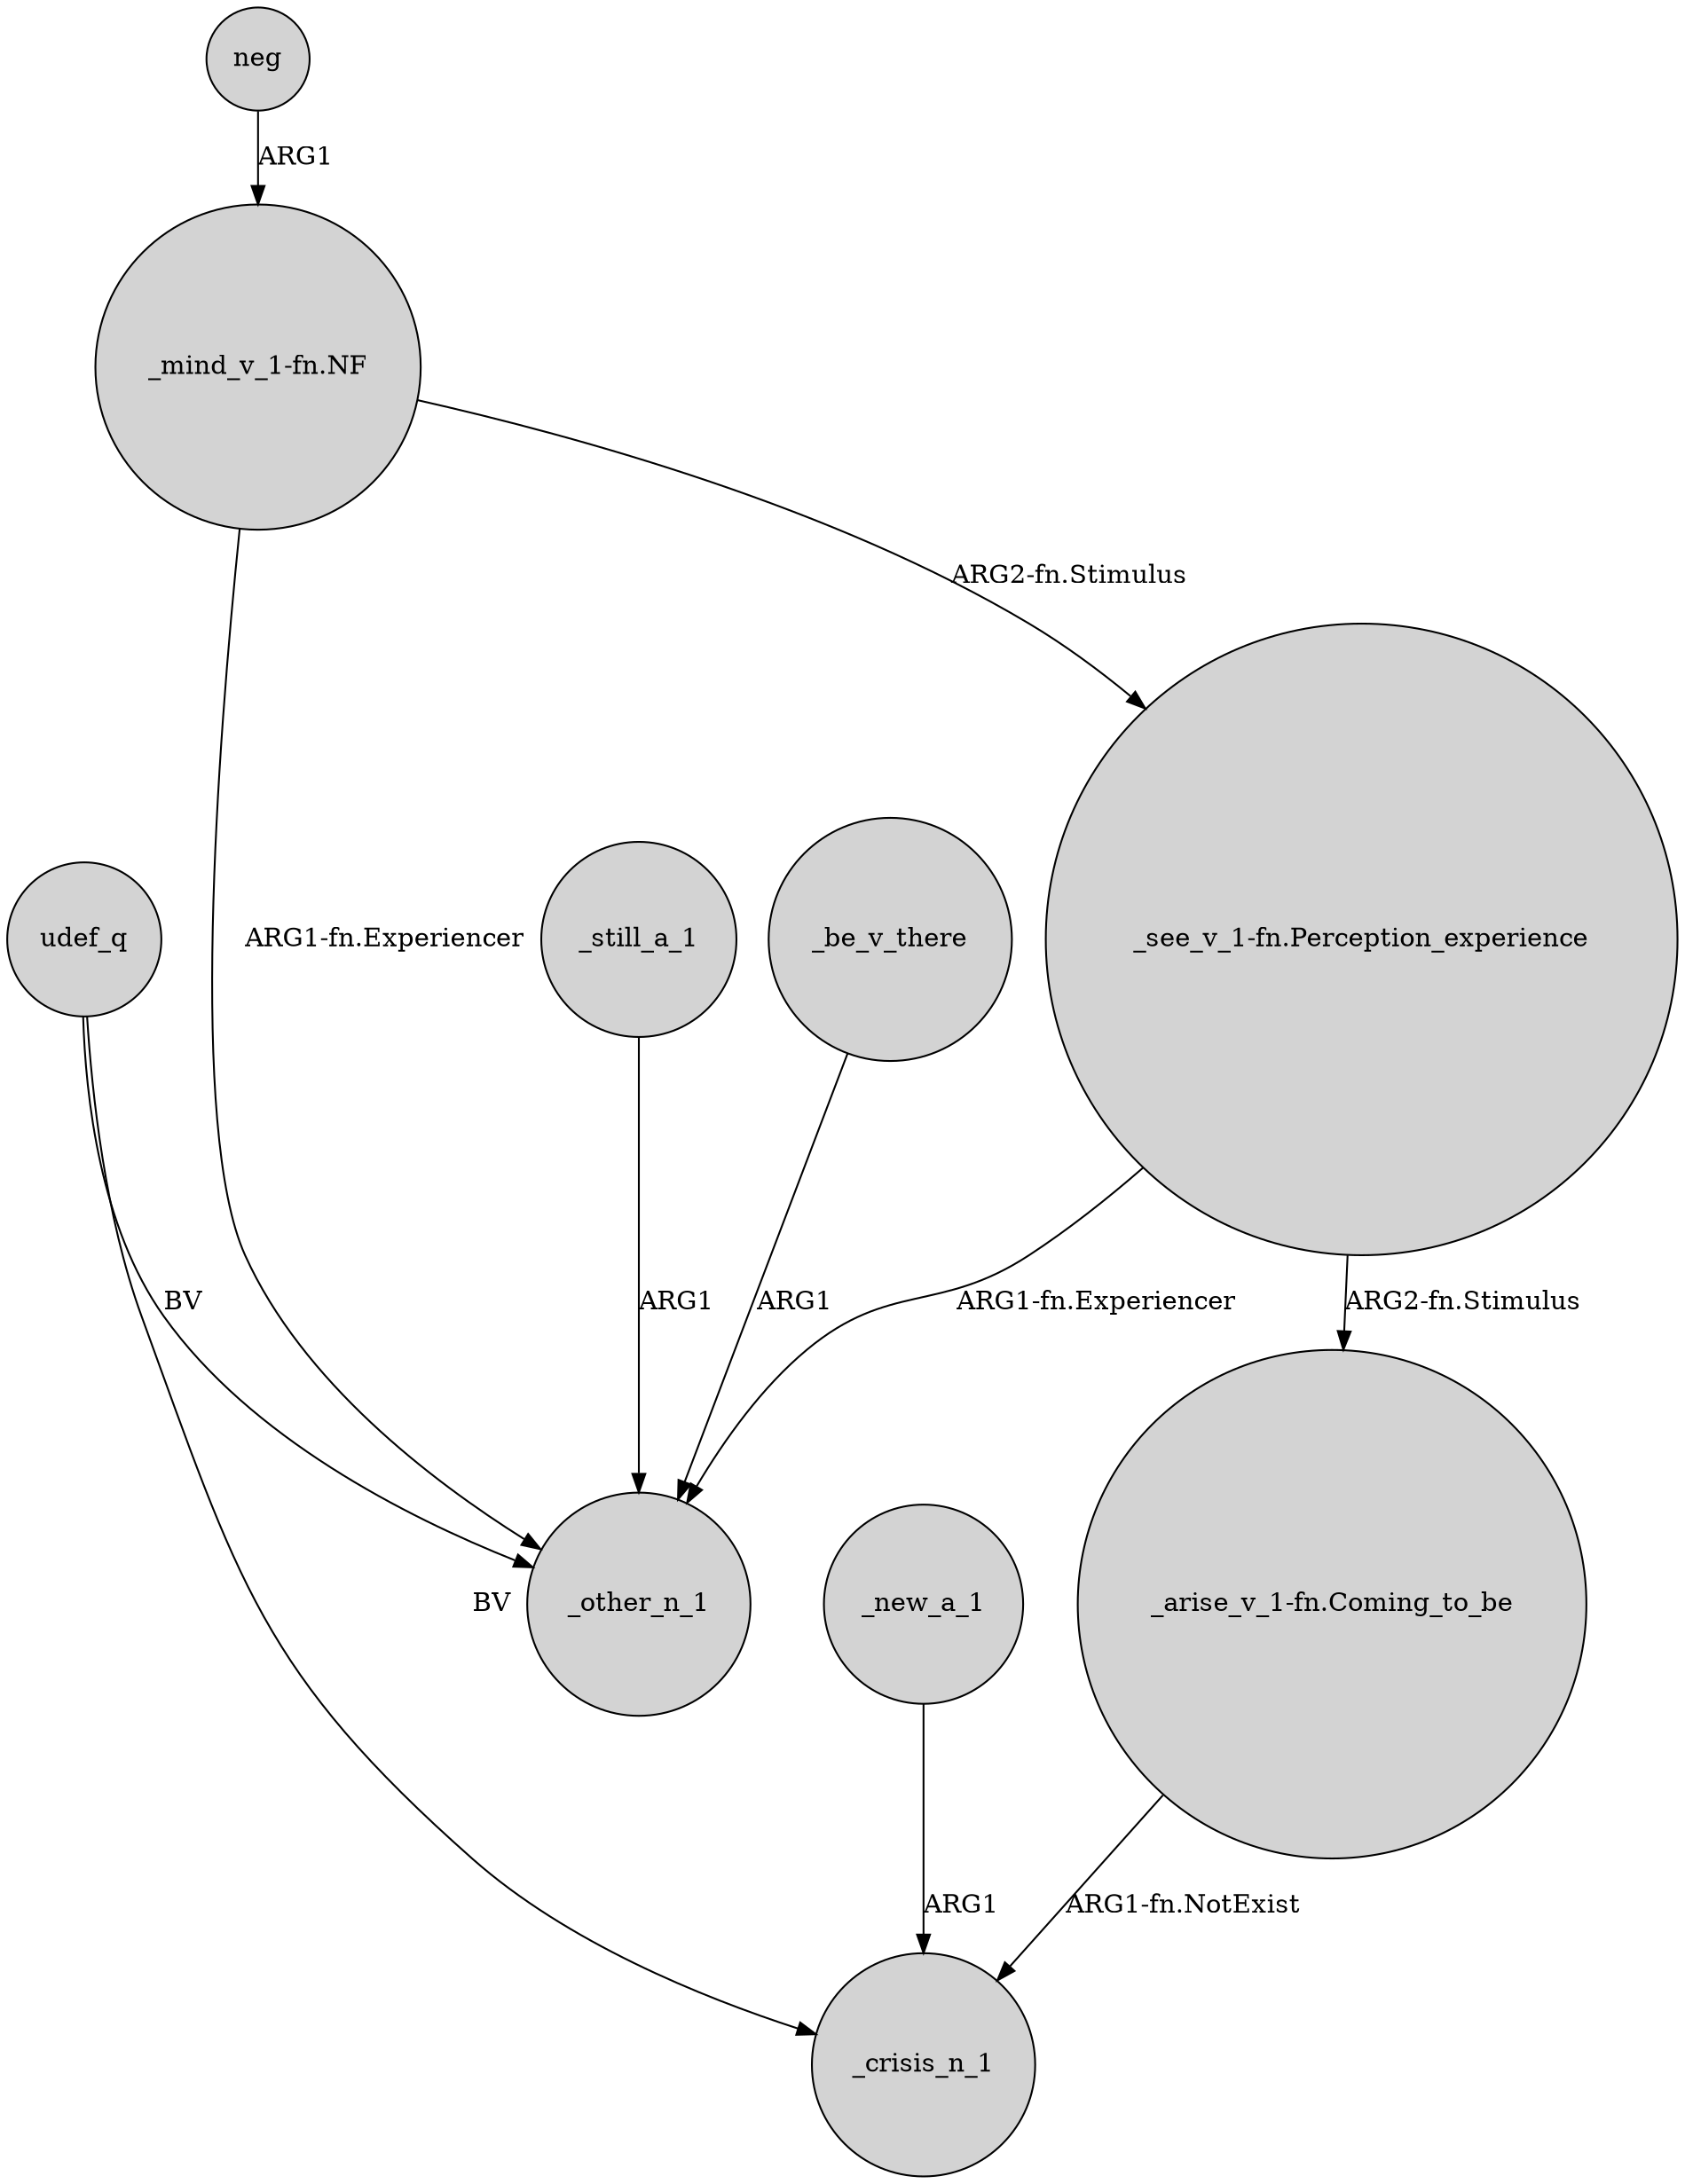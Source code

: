 digraph {
	node [shape=circle style=filled]
	udef_q -> _crisis_n_1 [label=BV]
	"_arise_v_1-fn.Coming_to_be" -> _crisis_n_1 [label="ARG1-fn.NotExist"]
	"_mind_v_1-fn.NF" -> _other_n_1 [label="ARG1-fn.Experiencer"]
	_new_a_1 -> _crisis_n_1 [label=ARG1]
	"_see_v_1-fn.Perception_experience" -> _other_n_1 [label="ARG1-fn.Experiencer"]
	"_mind_v_1-fn.NF" -> "_see_v_1-fn.Perception_experience" [label="ARG2-fn.Stimulus"]
	neg -> "_mind_v_1-fn.NF" [label=ARG1]
	_still_a_1 -> _other_n_1 [label=ARG1]
	_be_v_there -> _other_n_1 [label=ARG1]
	udef_q -> _other_n_1 [label=BV]
	"_see_v_1-fn.Perception_experience" -> "_arise_v_1-fn.Coming_to_be" [label="ARG2-fn.Stimulus"]
}

